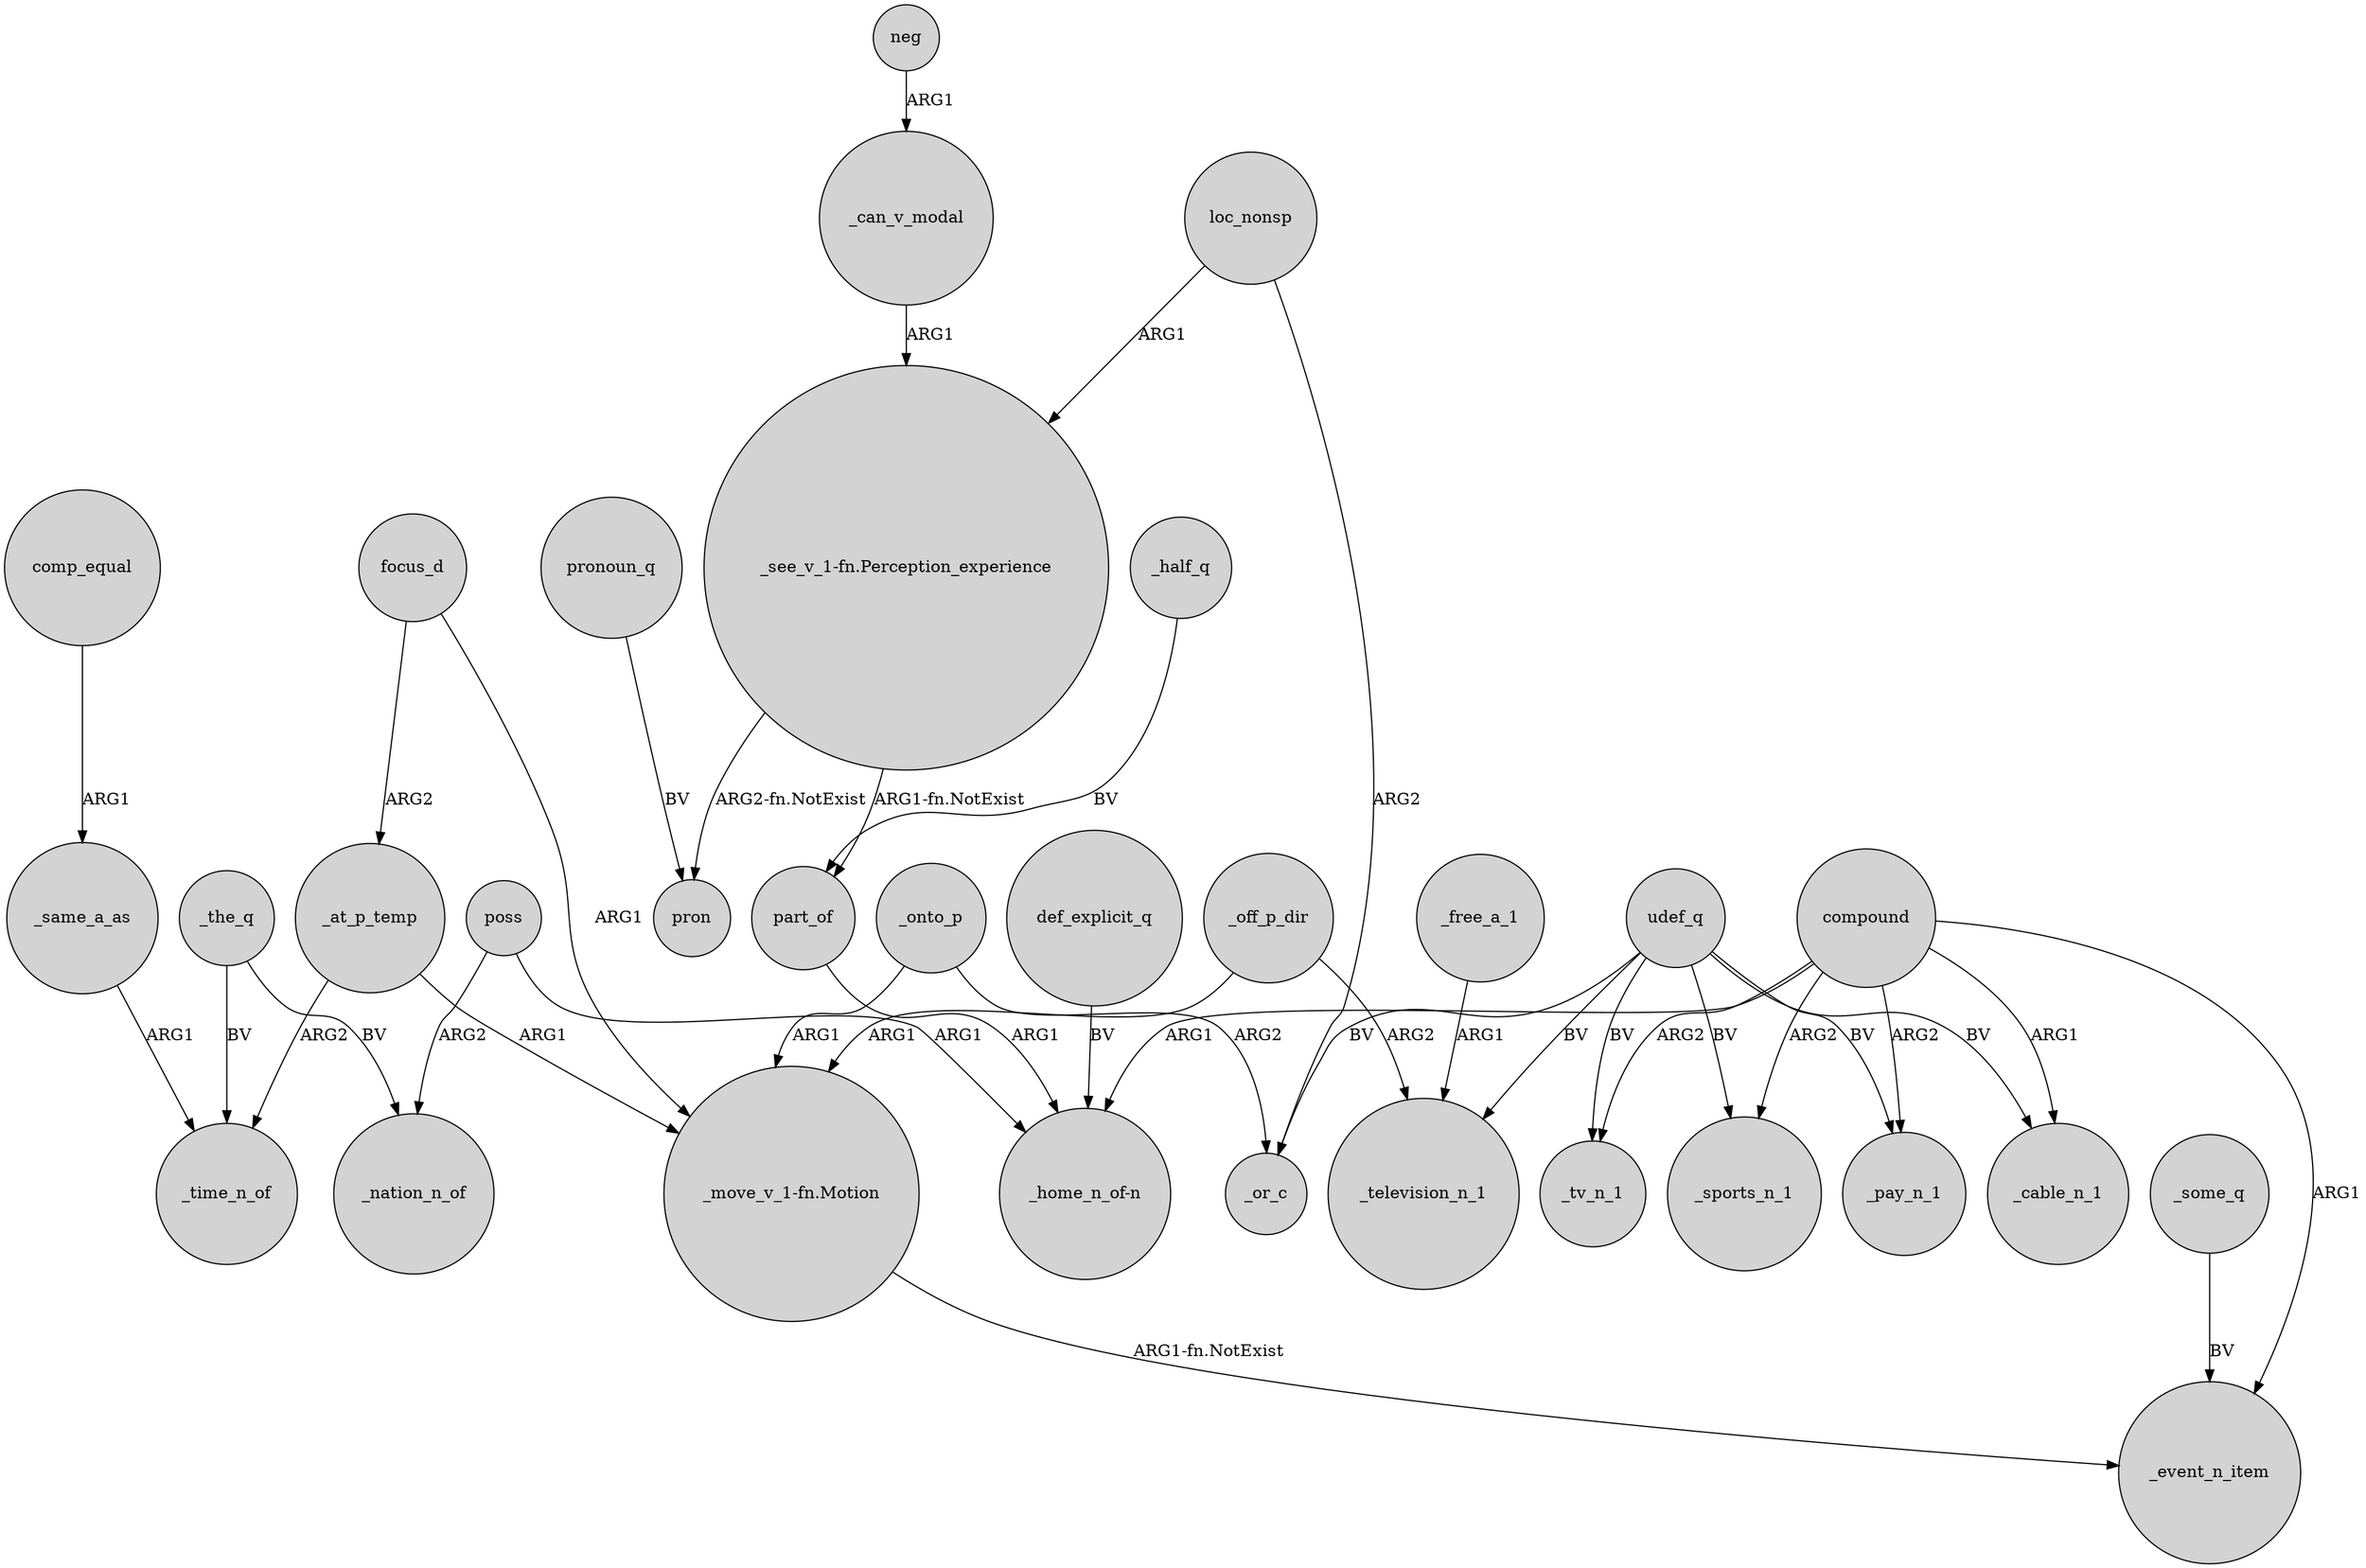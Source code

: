 digraph {
	node [shape=circle style=filled]
	focus_d -> _at_p_temp [label=ARG2]
	"_see_v_1-fn.Perception_experience" -> pron [label="ARG2-fn.NotExist"]
	_some_q -> _event_n_item [label=BV]
	part_of -> "_home_n_of-n" [label=ARG1]
	udef_q -> _television_n_1 [label=BV]
	loc_nonsp -> "_see_v_1-fn.Perception_experience" [label=ARG1]
	compound -> _tv_n_1 [label=ARG2]
	poss -> "_home_n_of-n" [label=ARG1]
	udef_q -> _tv_n_1 [label=BV]
	_at_p_temp -> _time_n_of [label=ARG2]
	udef_q -> _or_c [label=BV]
	pronoun_q -> pron [label=BV]
	_free_a_1 -> _television_n_1 [label=ARG1]
	compound -> _event_n_item [label=ARG1]
	_the_q -> _time_n_of [label=BV]
	comp_equal -> _same_a_as [label=ARG1]
	"_move_v_1-fn.Motion" -> _event_n_item [label="ARG1-fn.NotExist"]
	_the_q -> _nation_n_of [label=BV]
	"_see_v_1-fn.Perception_experience" -> part_of [label="ARG1-fn.NotExist"]
	_half_q -> part_of [label=BV]
	_at_p_temp -> "_move_v_1-fn.Motion" [label=ARG1]
	compound -> _pay_n_1 [label=ARG2]
	poss -> _nation_n_of [label=ARG2]
	udef_q -> _cable_n_1 [label=BV]
	def_explicit_q -> "_home_n_of-n" [label=BV]
	neg -> _can_v_modal [label=ARG1]
	_can_v_modal -> "_see_v_1-fn.Perception_experience" [label=ARG1]
	compound -> _sports_n_1 [label=ARG2]
	_onto_p -> "_move_v_1-fn.Motion" [label=ARG1]
	compound -> "_home_n_of-n" [label=ARG1]
	_same_a_as -> _time_n_of [label=ARG1]
	loc_nonsp -> _or_c [label=ARG2]
	compound -> _cable_n_1 [label=ARG1]
	udef_q -> _sports_n_1 [label=BV]
	focus_d -> "_move_v_1-fn.Motion" [label=ARG1]
	_off_p_dir -> _television_n_1 [label=ARG2]
	_onto_p -> _or_c [label=ARG2]
	udef_q -> _pay_n_1 [label=BV]
	_off_p_dir -> "_move_v_1-fn.Motion" [label=ARG1]
}
